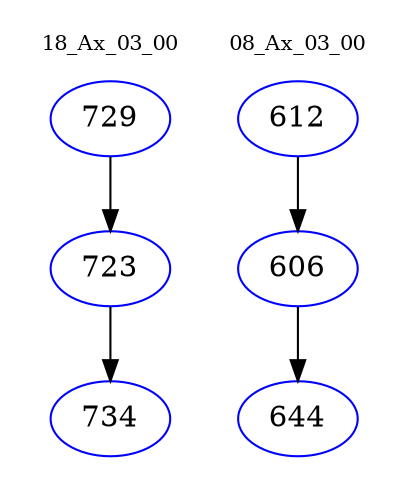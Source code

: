 digraph{
subgraph cluster_0 {
color = white
label = "18_Ax_03_00";
fontsize=10;
T0_729 [label="729", color="blue"]
T0_729 -> T0_723 [color="black"]
T0_723 [label="723", color="blue"]
T0_723 -> T0_734 [color="black"]
T0_734 [label="734", color="blue"]
}
subgraph cluster_1 {
color = white
label = "08_Ax_03_00";
fontsize=10;
T1_612 [label="612", color="blue"]
T1_612 -> T1_606 [color="black"]
T1_606 [label="606", color="blue"]
T1_606 -> T1_644 [color="black"]
T1_644 [label="644", color="blue"]
}
}
